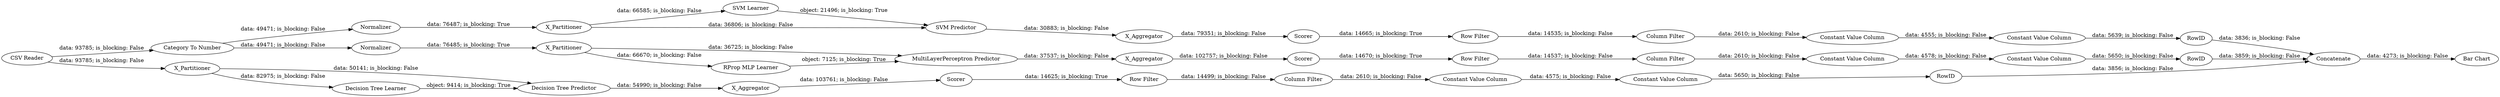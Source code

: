 digraph {
	"-5252416040745502536_292" [label="Constant Value Column"]
	"-101599384859492165_32" [label="Decision Tree Predictor"]
	"-6940635889603737296_58" [label="Category To Number"]
	"-101599384859492165_293" [label=RowID]
	"-7780914035417680086_294" [label="Column Filter"]
	"-5252416040745502536_290" [label="Constant Value Column"]
	"-101599384859492165_290" [label="Constant Value Column"]
	"-101599384859492165_292" [label="Constant Value Column"]
	"-7780914035417680086_31" [label="SVM Learner"]
	"-7780914035417680086_293" [label=RowID]
	"-101599384859492165_39" [label=Scorer]
	"-101599384859492165_31" [label="Decision Tree Learner"]
	"-7780914035417680086_2" [label=X_Partitioner]
	"-7780914035417680086_40" [label=Normalizer]
	"-6940635889603737296_59" [label="Bar Chart"]
	"-7780914035417680086_290" [label="Constant Value Column"]
	"-7780914035417680086_9" [label="Row Filter"]
	"-6940635889603737296_62" [label="CSV Reader"]
	"-101599384859492165_294" [label="Column Filter"]
	"-7780914035417680086_41" [label=Scorer]
	"-5252416040745502536_9" [label="Row Filter"]
	"-101599384859492165_2" [label=X_Partitioner]
	"-5252416040745502536_7" [label=X_Aggregator]
	"-7780914035417680086_32" [label="SVM Predictor"]
	"-5252416040745502536_32" [label="MultiLayerPerceptron Predictor"]
	"-101599384859492165_7" [label=X_Aggregator]
	"-101599384859492165_9" [label="Row Filter"]
	"-5252416040745502536_40" [label=Scorer]
	"-6940635889603737296_60" [label=Concatenate]
	"-5252416040745502536_294" [label="Column Filter"]
	"-5252416040745502536_39" [label=Normalizer]
	"-7780914035417680086_7" [label=X_Aggregator]
	"-5252416040745502536_293" [label=RowID]
	"-7780914035417680086_292" [label="Constant Value Column"]
	"-5252416040745502536_31" [label="RProp MLP Learner"]
	"-5252416040745502536_2" [label=X_Partitioner]
	"-7780914035417680086_41" -> "-7780914035417680086_9" [label="data: 14665; is_blocking: True"]
	"-5252416040745502536_293" -> "-6940635889603737296_60" [label="data: 3859; is_blocking: False"]
	"-5252416040745502536_2" -> "-5252416040745502536_32" [label="data: 36725; is_blocking: False"]
	"-7780914035417680086_292" -> "-7780914035417680086_293" [label="data: 5639; is_blocking: False"]
	"-6940635889603737296_58" -> "-7780914035417680086_40" [label="data: 49471; is_blocking: False"]
	"-101599384859492165_293" -> "-6940635889603737296_60" [label="data: 3856; is_blocking: False"]
	"-7780914035417680086_2" -> "-7780914035417680086_32" [label="data: 36806; is_blocking: False"]
	"-6940635889603737296_58" -> "-5252416040745502536_39" [label="data: 49471; is_blocking: False"]
	"-7780914035417680086_32" -> "-7780914035417680086_7" [label="data: 30883; is_blocking: False"]
	"-101599384859492165_32" -> "-101599384859492165_7" [label="data: 54990; is_blocking: False"]
	"-101599384859492165_290" -> "-101599384859492165_292" [label="data: 4575; is_blocking: False"]
	"-6940635889603737296_60" -> "-6940635889603737296_59" [label="data: 4273; is_blocking: False"]
	"-101599384859492165_294" -> "-101599384859492165_290" [label="data: 2610; is_blocking: False"]
	"-7780914035417680086_9" -> "-7780914035417680086_294" [label="data: 14535; is_blocking: False"]
	"-101599384859492165_9" -> "-101599384859492165_294" [label="data: 14499; is_blocking: False"]
	"-5252416040745502536_290" -> "-5252416040745502536_292" [label="data: 4578; is_blocking: False"]
	"-5252416040745502536_40" -> "-5252416040745502536_9" [label="data: 14670; is_blocking: True"]
	"-7780914035417680086_2" -> "-7780914035417680086_31" [label="data: 66585; is_blocking: False"]
	"-7780914035417680086_7" -> "-7780914035417680086_41" [label="data: 79351; is_blocking: False"]
	"-101599384859492165_39" -> "-101599384859492165_9" [label="data: 14625; is_blocking: True"]
	"-6940635889603737296_62" -> "-6940635889603737296_58" [label="data: 93785; is_blocking: False"]
	"-101599384859492165_2" -> "-101599384859492165_31" [label="data: 82975; is_blocking: False"]
	"-5252416040745502536_32" -> "-5252416040745502536_7" [label="data: 37537; is_blocking: False"]
	"-5252416040745502536_2" -> "-5252416040745502536_31" [label="data: 66670; is_blocking: False"]
	"-5252416040745502536_39" -> "-5252416040745502536_2" [label="data: 76485; is_blocking: True"]
	"-101599384859492165_31" -> "-101599384859492165_32" [label="object: 9414; is_blocking: True"]
	"-101599384859492165_292" -> "-101599384859492165_293" [label="data: 5650; is_blocking: False"]
	"-7780914035417680086_31" -> "-7780914035417680086_32" [label="object: 21496; is_blocking: True"]
	"-101599384859492165_7" -> "-101599384859492165_39" [label="data: 103761; is_blocking: False"]
	"-5252416040745502536_9" -> "-5252416040745502536_294" [label="data: 14537; is_blocking: False"]
	"-7780914035417680086_293" -> "-6940635889603737296_60" [label="data: 3836; is_blocking: False"]
	"-5252416040745502536_292" -> "-5252416040745502536_293" [label="data: 5650; is_blocking: False"]
	"-5252416040745502536_7" -> "-5252416040745502536_40" [label="data: 102757; is_blocking: False"]
	"-6940635889603737296_62" -> "-101599384859492165_2" [label="data: 93785; is_blocking: False"]
	"-7780914035417680086_290" -> "-7780914035417680086_292" [label="data: 4555; is_blocking: False"]
	"-101599384859492165_2" -> "-101599384859492165_32" [label="data: 50141; is_blocking: False"]
	"-7780914035417680086_40" -> "-7780914035417680086_2" [label="data: 76487; is_blocking: True"]
	"-5252416040745502536_31" -> "-5252416040745502536_32" [label="object: 7125; is_blocking: True"]
	"-5252416040745502536_294" -> "-5252416040745502536_290" [label="data: 2610; is_blocking: False"]
	"-7780914035417680086_294" -> "-7780914035417680086_290" [label="data: 2610; is_blocking: False"]
	rankdir=LR
}
